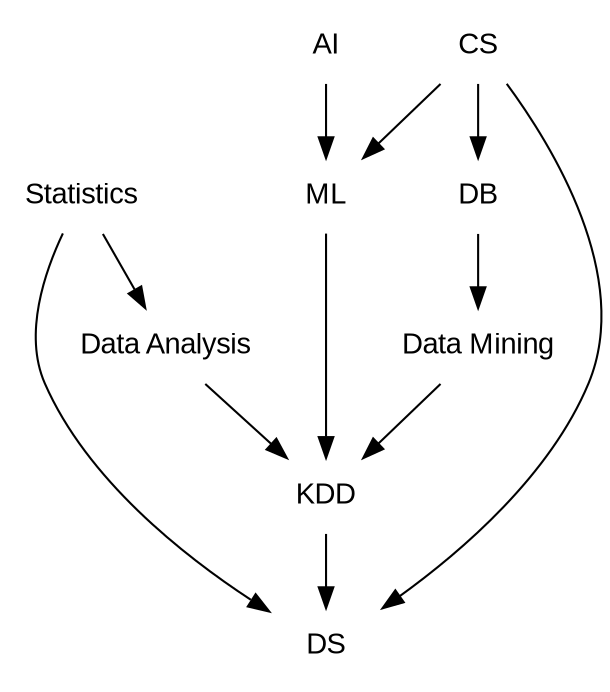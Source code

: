 digraph Genealogy {

    rankdir=TB

    node [shape="plaintext" fontname="arial"]

    DA [label="Data Analysis"]
    KDD [label="KDD"]
    DM [label="Data Mining"]
    AI
    ML
    Stats [label="Statistics"]
    DS
    CS
    DB

    Stats -> DA
    DM -> KDD
    ML -> KDD
    DA -> KDD
    AI -> ML
    KDD -> DS
    Stats -> DS
    CS -> DS
    CS -> ML
    CS -> DB -> DM

}
